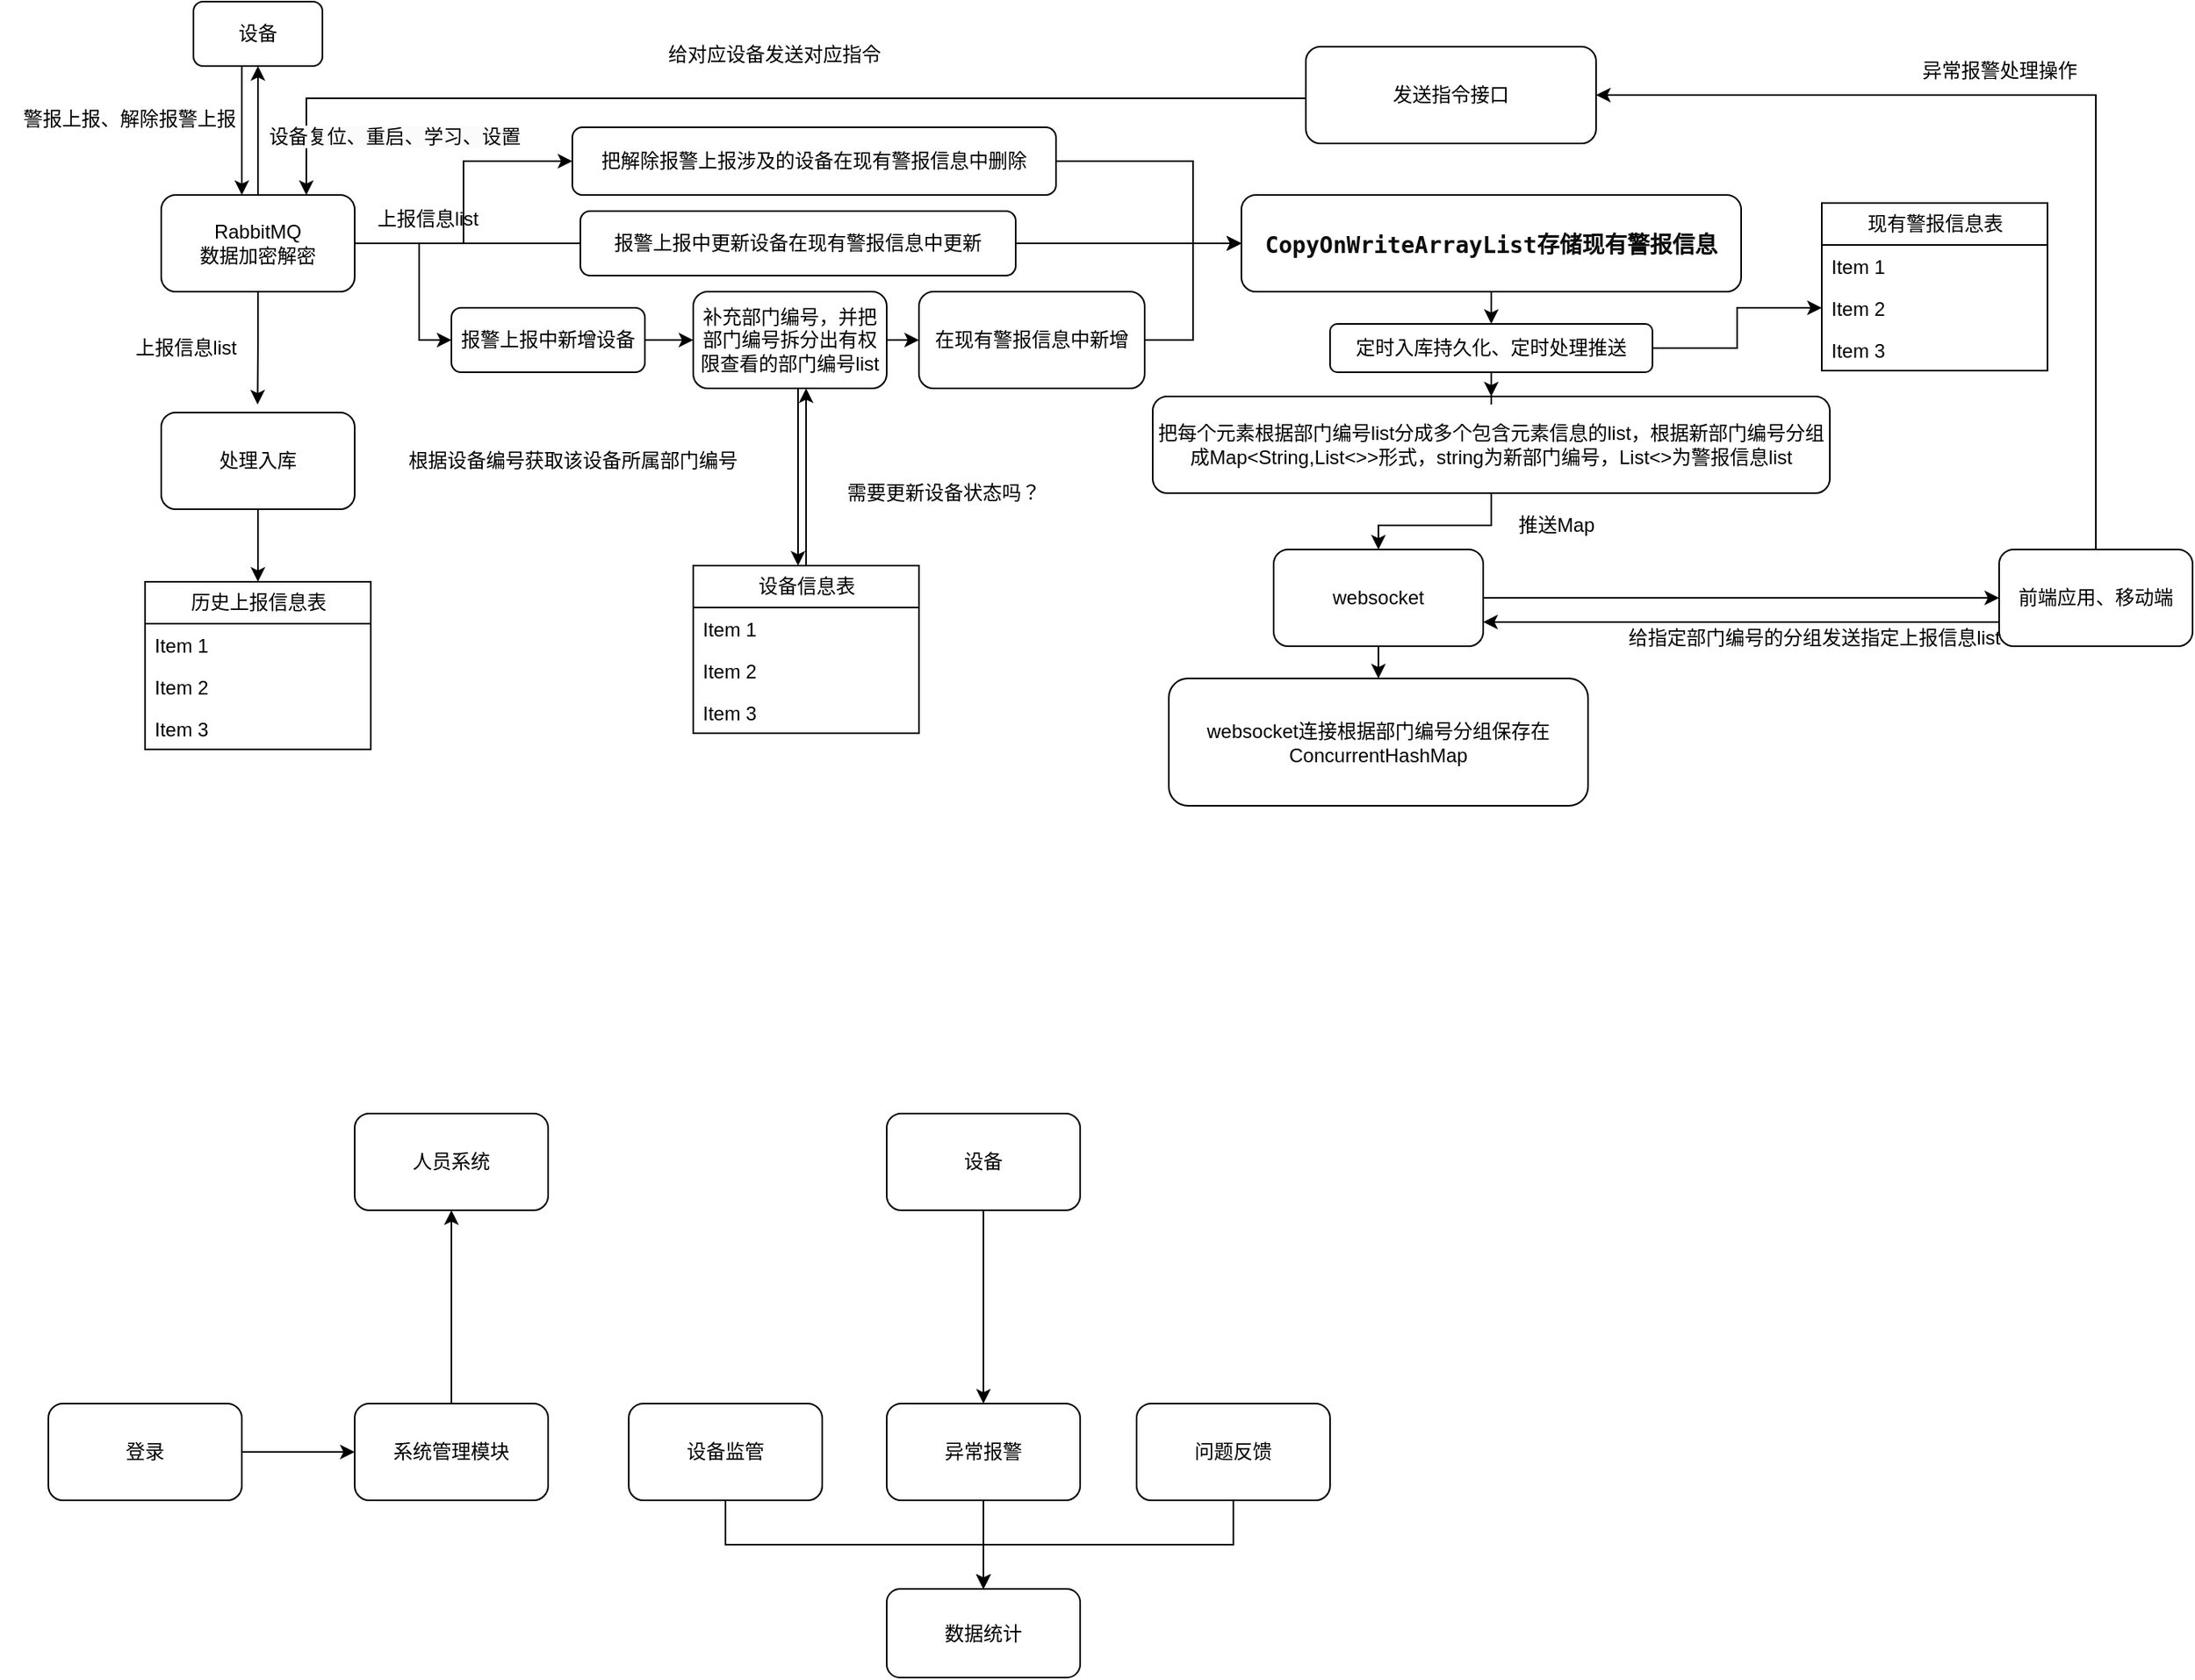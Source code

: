 <mxfile version="23.1.5" type="github">
  <diagram name="Page-1" id="c37626ed-c26b-45fb-9056-f9ebc6bb27b6">
    <mxGraphModel dx="914" dy="1381" grid="1" gridSize="10" guides="1" tooltips="1" connect="1" arrows="1" fold="1" page="1" pageScale="1" pageWidth="1100" pageHeight="850" background="none" math="0" shadow="0">
      <root>
        <mxCell id="0" />
        <mxCell id="1" parent="0" />
        <mxCell id="BwZW3aH1JovADfxMem91-28" style="edgeStyle=orthogonalEdgeStyle;rounded=0;orthogonalLoop=1;jettySize=auto;html=1;exitX=1;exitY=0.5;exitDx=0;exitDy=0;entryX=0;entryY=0.5;entryDx=0;entryDy=0;" parent="1" source="BwZW3aH1JovADfxMem91-5" target="BwZW3aH1JovADfxMem91-27" edge="1">
          <mxGeometry relative="1" as="geometry" />
        </mxCell>
        <mxCell id="BwZW3aH1JovADfxMem91-32" style="edgeStyle=orthogonalEdgeStyle;rounded=0;orthogonalLoop=1;jettySize=auto;html=1;exitX=0;exitY=0.5;exitDx=0;exitDy=0;entryX=0;entryY=0.5;entryDx=0;entryDy=0;" parent="1" source="BwZW3aH1JovADfxMem91-33" target="BwZW3aH1JovADfxMem91-31" edge="1">
          <mxGeometry relative="1" as="geometry">
            <Array as="points">
              <mxPoint x="330" y="-520" />
              <mxPoint x="260" y="-520" />
              <mxPoint x="260" y="-430" />
            </Array>
          </mxGeometry>
        </mxCell>
        <mxCell id="BwZW3aH1JovADfxMem91-65" style="edgeStyle=orthogonalEdgeStyle;rounded=0;orthogonalLoop=1;jettySize=auto;html=1;exitX=0.5;exitY=1;exitDx=0;exitDy=0;" parent="1" source="BwZW3aH1JovADfxMem91-5" edge="1">
          <mxGeometry relative="1" as="geometry">
            <mxPoint x="159.769" y="-420" as="targetPoint" />
          </mxGeometry>
        </mxCell>
        <mxCell id="BwZW3aH1JovADfxMem91-69" style="edgeStyle=orthogonalEdgeStyle;rounded=0;orthogonalLoop=1;jettySize=auto;html=1;exitX=0.5;exitY=0;exitDx=0;exitDy=0;entryX=0.5;entryY=1;entryDx=0;entryDy=0;" parent="1" source="BwZW3aH1JovADfxMem91-5" target="BwZW3aH1JovADfxMem91-7" edge="1">
          <mxGeometry relative="1" as="geometry" />
        </mxCell>
        <mxCell id="BwZW3aH1JovADfxMem91-5" value="RabbitMQ&lt;br&gt;数据加密解密" style="rounded=1;whiteSpace=wrap;html=1;" parent="1" vertex="1">
          <mxGeometry x="100" y="-550" width="120" height="60" as="geometry" />
        </mxCell>
        <mxCell id="BwZW3aH1JovADfxMem91-6" style="edgeStyle=orthogonalEdgeStyle;rounded=0;orthogonalLoop=1;jettySize=auto;html=1;exitX=0.5;exitY=1;exitDx=0;exitDy=0;entryX=0.5;entryY=0;entryDx=0;entryDy=0;" parent="1" edge="1">
          <mxGeometry relative="1" as="geometry">
            <mxPoint x="150" y="-630" as="sourcePoint" />
            <mxPoint x="150" y="-550" as="targetPoint" />
            <Array as="points">
              <mxPoint x="150" y="-600" />
              <mxPoint x="150" y="-600" />
            </Array>
          </mxGeometry>
        </mxCell>
        <mxCell id="BwZW3aH1JovADfxMem91-7" value="设备" style="rounded=1;whiteSpace=wrap;html=1;" parent="1" vertex="1">
          <mxGeometry x="120" y="-670" width="80" height="40" as="geometry" />
        </mxCell>
        <mxCell id="BwZW3aH1JovADfxMem91-10" value="警报上报、解除报警上报" style="text;html=1;align=center;verticalAlign=middle;resizable=0;points=[];autosize=1;strokeColor=none;fillColor=none;" parent="1" vertex="1">
          <mxGeometry y="-612" width="160" height="30" as="geometry" />
        </mxCell>
        <mxCell id="BwZW3aH1JovADfxMem91-53" style="edgeStyle=orthogonalEdgeStyle;rounded=0;orthogonalLoop=1;jettySize=auto;html=1;exitX=0;exitY=0.75;exitDx=0;exitDy=0;entryX=1;entryY=0.75;entryDx=0;entryDy=0;" parent="1" source="BwZW3aH1JovADfxMem91-12" target="BwZW3aH1JovADfxMem91-47" edge="1">
          <mxGeometry relative="1" as="geometry" />
        </mxCell>
        <mxCell id="BwZW3aH1JovADfxMem91-72" style="edgeStyle=orthogonalEdgeStyle;rounded=0;orthogonalLoop=1;jettySize=auto;html=1;exitX=0.5;exitY=0;exitDx=0;exitDy=0;entryX=1;entryY=0.5;entryDx=0;entryDy=0;" parent="1" source="BwZW3aH1JovADfxMem91-12" target="BwZW3aH1JovADfxMem91-71" edge="1">
          <mxGeometry relative="1" as="geometry" />
        </mxCell>
        <mxCell id="BwZW3aH1JovADfxMem91-12" value="前端应用、移动端" style="rounded=1;whiteSpace=wrap;html=1;" parent="1" vertex="1">
          <mxGeometry x="1240" y="-330" width="120" height="60" as="geometry" />
        </mxCell>
        <mxCell id="BwZW3aH1JovADfxMem91-42" style="edgeStyle=orthogonalEdgeStyle;rounded=0;orthogonalLoop=1;jettySize=auto;html=1;exitX=1;exitY=0.5;exitDx=0;exitDy=0;entryX=0;entryY=0.5;entryDx=0;entryDy=0;" parent="1" source="BwZW3aH1JovADfxMem91-13" target="BwZW3aH1JovADfxMem91-41" edge="1">
          <mxGeometry relative="1" as="geometry" />
        </mxCell>
        <mxCell id="BwZW3aH1JovADfxMem91-13" value="补充部门编号，并把部门编号拆分出有权限查看的部门编号list" style="rounded=1;whiteSpace=wrap;html=1;" parent="1" vertex="1">
          <mxGeometry x="430" y="-490" width="120" height="60" as="geometry" />
        </mxCell>
        <mxCell id="BwZW3aH1JovADfxMem91-14" style="edgeStyle=orthogonalEdgeStyle;rounded=0;orthogonalLoop=1;jettySize=auto;html=1;exitX=0.5;exitY=1;exitDx=0;exitDy=0;" parent="1" edge="1">
          <mxGeometry relative="1" as="geometry">
            <mxPoint x="495" y="-430" as="sourcePoint" />
            <mxPoint x="495" y="-320" as="targetPoint" />
          </mxGeometry>
        </mxCell>
        <mxCell id="BwZW3aH1JovADfxMem91-15" style="edgeStyle=orthogonalEdgeStyle;rounded=0;orthogonalLoop=1;jettySize=auto;html=1;exitX=0.5;exitY=0;exitDx=0;exitDy=0;entryX=0.5;entryY=1;entryDx=0;entryDy=0;" parent="1" source="BwZW3aH1JovADfxMem91-16" edge="1">
          <mxGeometry relative="1" as="geometry">
            <mxPoint x="500" y="-430" as="targetPoint" />
          </mxGeometry>
        </mxCell>
        <mxCell id="BwZW3aH1JovADfxMem91-16" value="设备信息表" style="swimlane;fontStyle=0;childLayout=stackLayout;horizontal=1;startSize=26;fillColor=none;horizontalStack=0;resizeParent=1;resizeParentMax=0;resizeLast=0;collapsible=1;marginBottom=0;html=1;" parent="1" vertex="1">
          <mxGeometry x="430" y="-320" width="140" height="104" as="geometry" />
        </mxCell>
        <mxCell id="BwZW3aH1JovADfxMem91-17" value="Item 1" style="text;strokeColor=none;fillColor=none;align=left;verticalAlign=top;spacingLeft=4;spacingRight=4;overflow=hidden;rotatable=0;points=[[0,0.5],[1,0.5]];portConstraint=eastwest;whiteSpace=wrap;html=1;" parent="BwZW3aH1JovADfxMem91-16" vertex="1">
          <mxGeometry y="26" width="140" height="26" as="geometry" />
        </mxCell>
        <mxCell id="BwZW3aH1JovADfxMem91-18" value="Item 2" style="text;strokeColor=none;fillColor=none;align=left;verticalAlign=top;spacingLeft=4;spacingRight=4;overflow=hidden;rotatable=0;points=[[0,0.5],[1,0.5]];portConstraint=eastwest;whiteSpace=wrap;html=1;" parent="BwZW3aH1JovADfxMem91-16" vertex="1">
          <mxGeometry y="52" width="140" height="26" as="geometry" />
        </mxCell>
        <mxCell id="BwZW3aH1JovADfxMem91-19" value="Item 3" style="text;strokeColor=none;fillColor=none;align=left;verticalAlign=top;spacingLeft=4;spacingRight=4;overflow=hidden;rotatable=0;points=[[0,0.5],[1,0.5]];portConstraint=eastwest;whiteSpace=wrap;html=1;" parent="BwZW3aH1JovADfxMem91-16" vertex="1">
          <mxGeometry y="78" width="140" height="26" as="geometry" />
        </mxCell>
        <mxCell id="BwZW3aH1JovADfxMem91-20" value="根据设备编号获取该设备所属部门编号" style="text;html=1;align=center;verticalAlign=middle;resizable=0;points=[];autosize=1;strokeColor=none;fillColor=none;" parent="1" vertex="1">
          <mxGeometry x="240" y="-400" width="230" height="30" as="geometry" />
        </mxCell>
        <mxCell id="BwZW3aH1JovADfxMem91-21" value="上报信息list" style="text;html=1;align=center;verticalAlign=middle;resizable=0;points=[];autosize=1;strokeColor=none;fillColor=none;" parent="1" vertex="1">
          <mxGeometry x="220" y="-550" width="90" height="30" as="geometry" />
        </mxCell>
        <mxCell id="BwZW3aH1JovADfxMem91-56" style="edgeStyle=orthogonalEdgeStyle;rounded=0;orthogonalLoop=1;jettySize=auto;html=1;exitX=0.5;exitY=1;exitDx=0;exitDy=0;entryX=0.5;entryY=0;entryDx=0;entryDy=0;" parent="1" source="BwZW3aH1JovADfxMem91-22" target="BwZW3aH1JovADfxMem91-47" edge="1">
          <mxGeometry relative="1" as="geometry" />
        </mxCell>
        <mxCell id="BwZW3aH1JovADfxMem91-22" value="把每个元素根据部门编号list分成多个包含元素信息的list，根据新部门编号分组成Map&amp;lt;String,List&amp;lt;&amp;gt;&amp;gt;形式，string为新部门编号，List&amp;lt;&amp;gt;为警报信息list" style="rounded=1;whiteSpace=wrap;html=1;" parent="1" vertex="1">
          <mxGeometry x="715" y="-425" width="420" height="60" as="geometry" />
        </mxCell>
        <mxCell id="BwZW3aH1JovADfxMem91-35" style="edgeStyle=orthogonalEdgeStyle;rounded=0;orthogonalLoop=1;jettySize=auto;html=1;exitX=1;exitY=0.5;exitDx=0;exitDy=0;" parent="1" source="BwZW3aH1JovADfxMem91-27" target="BwZW3aH1JovADfxMem91-29" edge="1">
          <mxGeometry relative="1" as="geometry">
            <Array as="points">
              <mxPoint x="740" y="-571" />
              <mxPoint x="740" y="-520" />
            </Array>
          </mxGeometry>
        </mxCell>
        <mxCell id="BwZW3aH1JovADfxMem91-27" value="把解除报警上报涉及的设备在现有警报信息中删除" style="rounded=1;whiteSpace=wrap;html=1;" parent="1" vertex="1">
          <mxGeometry x="355" y="-592" width="300" height="42" as="geometry" />
        </mxCell>
        <mxCell id="B3f5naRNZ-6CLpXUY2Xy-55" style="edgeStyle=orthogonalEdgeStyle;rounded=0;orthogonalLoop=1;jettySize=auto;html=1;exitX=0.5;exitY=1;exitDx=0;exitDy=0;entryX=0.5;entryY=0;entryDx=0;entryDy=0;" edge="1" parent="1" source="BwZW3aH1JovADfxMem91-29" target="B3f5naRNZ-6CLpXUY2Xy-54">
          <mxGeometry relative="1" as="geometry" />
        </mxCell>
        <mxCell id="BwZW3aH1JovADfxMem91-29" value="&lt;strong style=&quot;border: 0px solid rgb(227, 227, 227); box-sizing: border-box; --tw-border-spacing-x: 0; --tw-border-spacing-y: 0; --tw-translate-x: 0; --tw-translate-y: 0; --tw-rotate: 0; --tw-skew-x: 0; --tw-skew-y: 0; --tw-scale-x: 1; --tw-scale-y: 1; --tw-pan-x: ; --tw-pan-y: ; --tw-pinch-zoom: ; --tw-scroll-snap-strictness: proximity; --tw-gradient-from-position: ; --tw-gradient-via-position: ; --tw-gradient-to-position: ; --tw-ordinal: ; --tw-slashed-zero: ; --tw-numeric-figure: ; --tw-numeric-spacing: ; --tw-numeric-fraction: ; --tw-ring-inset: ; --tw-ring-offset-width: 0px; --tw-ring-offset-color: #fff; --tw-ring-color: rgba(69,89,164,.5); --tw-ring-offset-shadow: 0 0 transparent; --tw-ring-shadow: 0 0 transparent; --tw-shadow: 0 0 transparent; --tw-shadow-colored: 0 0 transparent; --tw-blur: ; --tw-brightness: ; --tw-contrast: ; --tw-grayscale: ; --tw-hue-rotate: ; --tw-invert: ; --tw-saturate: ; --tw-sepia: ; --tw-drop-shadow: ; --tw-backdrop-blur: ; --tw-backdrop-brightness: ; --tw-backdrop-contrast: ; --tw-backdrop-grayscale: ; --tw-backdrop-hue-rotate: ; --tw-backdrop-invert: ; --tw-backdrop-opacity: ; --tw-backdrop-saturate: ; --tw-backdrop-sepia: ; font-weight: 600; color: rgb(13, 13, 13); font-family: Söhne, ui-sans-serif, system-ui, -apple-system, &amp;quot;Segoe UI&amp;quot;, Roboto, Ubuntu, Cantarell, &amp;quot;Noto Sans&amp;quot;, sans-serif, &amp;quot;Helvetica Neue&amp;quot;, Arial, &amp;quot;Apple Color Emoji&amp;quot;, &amp;quot;Segoe UI Emoji&amp;quot;, &amp;quot;Segoe UI Symbol&amp;quot;, &amp;quot;Noto Color Emoji&amp;quot;; font-size: 16px; font-style: normal; font-variant-ligatures: normal; font-variant-caps: normal; letter-spacing: normal; orphans: 2; text-align: left; text-indent: 0px; text-transform: none; widows: 2; word-spacing: 0px; -webkit-text-stroke-width: 0px; background-color: rgb(255, 255, 255); text-decoration-thickness: initial; text-decoration-style: initial; text-decoration-color: initial;&quot;&gt;&lt;code style=&quot;border: 0px solid rgb(227, 227, 227); box-sizing: border-box; --tw-border-spacing-x: 0; --tw-border-spacing-y: 0; --tw-translate-x: 0; --tw-translate-y: 0; --tw-rotate: 0; --tw-skew-x: 0; --tw-skew-y: 0; --tw-scale-x: 1; --tw-scale-y: 1; --tw-pan-x: ; --tw-pan-y: ; --tw-pinch-zoom: ; --tw-scroll-snap-strictness: proximity; --tw-gradient-from-position: ; --tw-gradient-via-position: ; --tw-gradient-to-position: ; --tw-ordinal: ; --tw-slashed-zero: ; --tw-numeric-figure: ; --tw-numeric-spacing: ; --tw-numeric-fraction: ; --tw-ring-inset: ; --tw-ring-offset-width: 0px; --tw-ring-offset-color: #fff; --tw-ring-color: rgba(69,89,164,.5); --tw-ring-offset-shadow: 0 0 transparent; --tw-ring-shadow: 0 0 transparent; --tw-shadow: 0 0 transparent; --tw-shadow-colored: 0 0 transparent; --tw-blur: ; --tw-brightness: ; --tw-contrast: ; --tw-grayscale: ; --tw-hue-rotate: ; --tw-invert: ; --tw-saturate: ; --tw-sepia: ; --tw-drop-shadow: ; --tw-backdrop-blur: ; --tw-backdrop-brightness: ; --tw-backdrop-contrast: ; --tw-backdrop-grayscale: ; --tw-backdrop-hue-rotate: ; --tw-backdrop-invert: ; --tw-backdrop-opacity: ; --tw-backdrop-saturate: ; --tw-backdrop-sepia: ; font-family: &amp;quot;Söhne Mono&amp;quot;, Monaco, &amp;quot;Andale Mono&amp;quot;, &amp;quot;Ubuntu Mono&amp;quot;, monospace !important; font-size: 0.875em; color: var(--tw-prose-code); font-weight: 600;&quot;&gt;CopyOnWriteArrayList存储现有警报信息&lt;/code&gt;&lt;/strong&gt;" style="rounded=1;whiteSpace=wrap;html=1;" parent="1" vertex="1">
          <mxGeometry x="770" y="-550" width="310" height="60" as="geometry" />
        </mxCell>
        <mxCell id="BwZW3aH1JovADfxMem91-40" style="edgeStyle=orthogonalEdgeStyle;rounded=0;orthogonalLoop=1;jettySize=auto;html=1;exitX=1;exitY=0.5;exitDx=0;exitDy=0;entryX=0;entryY=0.5;entryDx=0;entryDy=0;" parent="1" source="BwZW3aH1JovADfxMem91-31" target="BwZW3aH1JovADfxMem91-13" edge="1">
          <mxGeometry relative="1" as="geometry" />
        </mxCell>
        <mxCell id="BwZW3aH1JovADfxMem91-31" value="&lt;span style=&quot;color: rgb(0, 0, 0); font-family: Helvetica; font-size: 12px; font-style: normal; font-variant-ligatures: normal; font-variant-caps: normal; font-weight: 400; letter-spacing: normal; orphans: 2; text-align: center; text-indent: 0px; text-transform: none; widows: 2; word-spacing: 0px; -webkit-text-stroke-width: 0px; background-color: rgb(251, 251, 251); text-decoration-thickness: initial; text-decoration-style: initial; text-decoration-color: initial; float: none; display: inline !important;&quot;&gt;报警上报中新增设备&lt;/span&gt;" style="rounded=1;whiteSpace=wrap;html=1;" parent="1" vertex="1">
          <mxGeometry x="280" y="-480" width="120" height="40" as="geometry" />
        </mxCell>
        <mxCell id="BwZW3aH1JovADfxMem91-39" style="edgeStyle=orthogonalEdgeStyle;rounded=0;orthogonalLoop=1;jettySize=auto;html=1;exitX=1;exitY=0.5;exitDx=0;exitDy=0;entryX=0;entryY=0.5;entryDx=0;entryDy=0;" parent="1" source="BwZW3aH1JovADfxMem91-33" target="BwZW3aH1JovADfxMem91-29" edge="1">
          <mxGeometry relative="1" as="geometry" />
        </mxCell>
        <mxCell id="BwZW3aH1JovADfxMem91-33" value="报警上报中更新设备在现有警报信息中更新" style="rounded=1;whiteSpace=wrap;html=1;" parent="1" vertex="1">
          <mxGeometry x="360" y="-540" width="270" height="40" as="geometry" />
        </mxCell>
        <mxCell id="BwZW3aH1JovADfxMem91-43" style="edgeStyle=orthogonalEdgeStyle;rounded=0;orthogonalLoop=1;jettySize=auto;html=1;exitX=1;exitY=0.5;exitDx=0;exitDy=0;entryX=0;entryY=0.5;entryDx=0;entryDy=0;" parent="1" source="BwZW3aH1JovADfxMem91-41" target="BwZW3aH1JovADfxMem91-29" edge="1">
          <mxGeometry relative="1" as="geometry" />
        </mxCell>
        <mxCell id="BwZW3aH1JovADfxMem91-41" value="在现有警报信息中新增" style="rounded=1;whiteSpace=wrap;html=1;" parent="1" vertex="1">
          <mxGeometry x="570" y="-490" width="140" height="60" as="geometry" />
        </mxCell>
        <mxCell id="BwZW3aH1JovADfxMem91-48" style="edgeStyle=orthogonalEdgeStyle;rounded=0;orthogonalLoop=1;jettySize=auto;html=1;entryX=0;entryY=0.5;entryDx=0;entryDy=0;" parent="1" source="BwZW3aH1JovADfxMem91-47" target="BwZW3aH1JovADfxMem91-12" edge="1">
          <mxGeometry relative="1" as="geometry" />
        </mxCell>
        <mxCell id="BwZW3aH1JovADfxMem91-55" style="edgeStyle=orthogonalEdgeStyle;rounded=0;orthogonalLoop=1;jettySize=auto;html=1;exitX=0.5;exitY=1;exitDx=0;exitDy=0;entryX=0.5;entryY=0;entryDx=0;entryDy=0;" parent="1" source="BwZW3aH1JovADfxMem91-47" target="BwZW3aH1JovADfxMem91-54" edge="1">
          <mxGeometry relative="1" as="geometry" />
        </mxCell>
        <mxCell id="BwZW3aH1JovADfxMem91-47" value="websocket" style="rounded=1;whiteSpace=wrap;html=1;" parent="1" vertex="1">
          <mxGeometry x="790" y="-330" width="130" height="60" as="geometry" />
        </mxCell>
        <mxCell id="BwZW3aH1JovADfxMem91-50" value="推送Map" style="text;html=1;align=center;verticalAlign=middle;resizable=0;points=[];autosize=1;strokeColor=none;fillColor=none;" parent="1" vertex="1">
          <mxGeometry x="930" y="-360" width="70" height="30" as="geometry" />
        </mxCell>
        <mxCell id="BwZW3aH1JovADfxMem91-51" value="给指定部门编号的分组发送指定上报信息list" style="text;html=1;align=center;verticalAlign=middle;resizable=0;points=[];autosize=1;strokeColor=none;fillColor=none;" parent="1" vertex="1">
          <mxGeometry x="1000" y="-290" width="250" height="30" as="geometry" />
        </mxCell>
        <mxCell id="BwZW3aH1JovADfxMem91-54" value="websocket连接根据部门编号分组保存在ConcurrentHashMap" style="rounded=1;whiteSpace=wrap;html=1;" parent="1" vertex="1">
          <mxGeometry x="725" y="-250" width="260" height="79" as="geometry" />
        </mxCell>
        <mxCell id="BwZW3aH1JovADfxMem91-64" style="edgeStyle=orthogonalEdgeStyle;rounded=0;orthogonalLoop=1;jettySize=auto;html=1;exitX=0.5;exitY=1;exitDx=0;exitDy=0;entryX=0.5;entryY=0;entryDx=0;entryDy=0;" parent="1" source="BwZW3aH1JovADfxMem91-58" target="BwZW3aH1JovADfxMem91-59" edge="1">
          <mxGeometry relative="1" as="geometry" />
        </mxCell>
        <mxCell id="BwZW3aH1JovADfxMem91-58" value="处理入库" style="rounded=1;whiteSpace=wrap;html=1;" parent="1" vertex="1">
          <mxGeometry x="100" y="-415" width="120" height="60" as="geometry" />
        </mxCell>
        <mxCell id="BwZW3aH1JovADfxMem91-59" value="历史上报信息表" style="swimlane;fontStyle=0;childLayout=stackLayout;horizontal=1;startSize=26;fillColor=none;horizontalStack=0;resizeParent=1;resizeParentMax=0;resizeLast=0;collapsible=1;marginBottom=0;html=1;" parent="1" vertex="1">
          <mxGeometry x="90" y="-310" width="140" height="104" as="geometry" />
        </mxCell>
        <mxCell id="BwZW3aH1JovADfxMem91-60" value="Item 1" style="text;strokeColor=none;fillColor=none;align=left;verticalAlign=top;spacingLeft=4;spacingRight=4;overflow=hidden;rotatable=0;points=[[0,0.5],[1,0.5]];portConstraint=eastwest;whiteSpace=wrap;html=1;" parent="BwZW3aH1JovADfxMem91-59" vertex="1">
          <mxGeometry y="26" width="140" height="26" as="geometry" />
        </mxCell>
        <mxCell id="BwZW3aH1JovADfxMem91-61" value="Item 2" style="text;strokeColor=none;fillColor=none;align=left;verticalAlign=top;spacingLeft=4;spacingRight=4;overflow=hidden;rotatable=0;points=[[0,0.5],[1,0.5]];portConstraint=eastwest;whiteSpace=wrap;html=1;" parent="BwZW3aH1JovADfxMem91-59" vertex="1">
          <mxGeometry y="52" width="140" height="26" as="geometry" />
        </mxCell>
        <mxCell id="BwZW3aH1JovADfxMem91-62" value="Item 3" style="text;strokeColor=none;fillColor=none;align=left;verticalAlign=top;spacingLeft=4;spacingRight=4;overflow=hidden;rotatable=0;points=[[0,0.5],[1,0.5]];portConstraint=eastwest;whiteSpace=wrap;html=1;" parent="BwZW3aH1JovADfxMem91-59" vertex="1">
          <mxGeometry y="78" width="140" height="26" as="geometry" />
        </mxCell>
        <mxCell id="BwZW3aH1JovADfxMem91-66" value="上报信息list" style="text;html=1;align=center;verticalAlign=middle;resizable=0;points=[];autosize=1;strokeColor=none;fillColor=none;" parent="1" vertex="1">
          <mxGeometry x="70" y="-470" width="90" height="30" as="geometry" />
        </mxCell>
        <mxCell id="BwZW3aH1JovADfxMem91-68" value="需要更新设备状态吗？" style="text;html=1;align=center;verticalAlign=middle;resizable=0;points=[];autosize=1;strokeColor=none;fillColor=none;" parent="1" vertex="1">
          <mxGeometry x="515" y="-380" width="140" height="30" as="geometry" />
        </mxCell>
        <mxCell id="BwZW3aH1JovADfxMem91-73" style="edgeStyle=orthogonalEdgeStyle;rounded=0;orthogonalLoop=1;jettySize=auto;html=1;exitX=0;exitY=0.5;exitDx=0;exitDy=0;entryX=0.75;entryY=0;entryDx=0;entryDy=0;" parent="1" source="BwZW3aH1JovADfxMem91-71" target="BwZW3aH1JovADfxMem91-5" edge="1">
          <mxGeometry relative="1" as="geometry">
            <Array as="points">
              <mxPoint x="870" y="-610" />
              <mxPoint x="190" y="-610" />
            </Array>
          </mxGeometry>
        </mxCell>
        <mxCell id="BwZW3aH1JovADfxMem91-71" value="发送指令接口" style="rounded=1;whiteSpace=wrap;html=1;" parent="1" vertex="1">
          <mxGeometry x="810" y="-642" width="180" height="60" as="geometry" />
        </mxCell>
        <mxCell id="BwZW3aH1JovADfxMem91-74" value="异常报警处理操作" style="text;html=1;align=center;verticalAlign=middle;resizable=0;points=[];autosize=1;strokeColor=none;fillColor=none;" parent="1" vertex="1">
          <mxGeometry x="1180" y="-642" width="120" height="30" as="geometry" />
        </mxCell>
        <mxCell id="BwZW3aH1JovADfxMem91-75" value="&lt;span style=&quot;color: rgb(0, 0, 0); font-family: Helvetica; font-size: 12px; font-style: normal; font-variant-ligatures: normal; font-variant-caps: normal; font-weight: 400; letter-spacing: normal; orphans: 2; text-align: center; text-indent: 0px; text-transform: none; widows: 2; word-spacing: 0px; -webkit-text-stroke-width: 0px; background-color: rgb(251, 251, 251); text-decoration-thickness: initial; text-decoration-style: initial; text-decoration-color: initial; float: none; display: inline !important;&quot;&gt;设备复位、重启、学习、设置&lt;/span&gt;" style="text;whiteSpace=wrap;html=1;" parent="1" vertex="1">
          <mxGeometry x="165" y="-600" width="190" height="40" as="geometry" />
        </mxCell>
        <mxCell id="BwZW3aH1JovADfxMem91-76" value="给对应设备发送对应指令" style="text;html=1;align=center;verticalAlign=middle;resizable=0;points=[];autosize=1;strokeColor=none;fillColor=none;" parent="1" vertex="1">
          <mxGeometry x="400" y="-652" width="160" height="30" as="geometry" />
        </mxCell>
        <mxCell id="B3f5naRNZ-6CLpXUY2Xy-56" style="edgeStyle=orthogonalEdgeStyle;rounded=0;orthogonalLoop=1;jettySize=auto;html=1;exitX=0.5;exitY=1;exitDx=0;exitDy=0;" edge="1" parent="1" source="B3f5naRNZ-6CLpXUY2Xy-54" target="BwZW3aH1JovADfxMem91-22">
          <mxGeometry relative="1" as="geometry" />
        </mxCell>
        <mxCell id="B3f5naRNZ-6CLpXUY2Xy-62" style="edgeStyle=orthogonalEdgeStyle;rounded=0;orthogonalLoop=1;jettySize=auto;html=1;exitX=1;exitY=0.5;exitDx=0;exitDy=0;entryX=0;entryY=0.5;entryDx=0;entryDy=0;" edge="1" parent="1" source="B3f5naRNZ-6CLpXUY2Xy-54" target="B3f5naRNZ-6CLpXUY2Xy-60">
          <mxGeometry relative="1" as="geometry" />
        </mxCell>
        <mxCell id="B3f5naRNZ-6CLpXUY2Xy-54" value="定时入库持久化、定时处理推送" style="rounded=1;whiteSpace=wrap;html=1;" vertex="1" parent="1">
          <mxGeometry x="825" y="-470" width="200" height="30" as="geometry" />
        </mxCell>
        <mxCell id="B3f5naRNZ-6CLpXUY2Xy-58" value="现有警报信息表" style="swimlane;fontStyle=0;childLayout=stackLayout;horizontal=1;startSize=26;fillColor=none;horizontalStack=0;resizeParent=1;resizeParentMax=0;resizeLast=0;collapsible=1;marginBottom=0;html=1;" vertex="1" parent="1">
          <mxGeometry x="1130" y="-545" width="140" height="104" as="geometry" />
        </mxCell>
        <mxCell id="B3f5naRNZ-6CLpXUY2Xy-59" value="Item 1" style="text;strokeColor=none;fillColor=none;align=left;verticalAlign=top;spacingLeft=4;spacingRight=4;overflow=hidden;rotatable=0;points=[[0,0.5],[1,0.5]];portConstraint=eastwest;whiteSpace=wrap;html=1;" vertex="1" parent="B3f5naRNZ-6CLpXUY2Xy-58">
          <mxGeometry y="26" width="140" height="26" as="geometry" />
        </mxCell>
        <mxCell id="B3f5naRNZ-6CLpXUY2Xy-60" value="Item 2" style="text;strokeColor=none;fillColor=none;align=left;verticalAlign=top;spacingLeft=4;spacingRight=4;overflow=hidden;rotatable=0;points=[[0,0.5],[1,0.5]];portConstraint=eastwest;whiteSpace=wrap;html=1;" vertex="1" parent="B3f5naRNZ-6CLpXUY2Xy-58">
          <mxGeometry y="52" width="140" height="26" as="geometry" />
        </mxCell>
        <mxCell id="B3f5naRNZ-6CLpXUY2Xy-61" value="Item 3" style="text;strokeColor=none;fillColor=none;align=left;verticalAlign=top;spacingLeft=4;spacingRight=4;overflow=hidden;rotatable=0;points=[[0,0.5],[1,0.5]];portConstraint=eastwest;whiteSpace=wrap;html=1;" vertex="1" parent="B3f5naRNZ-6CLpXUY2Xy-58">
          <mxGeometry y="78" width="140" height="26" as="geometry" />
        </mxCell>
        <mxCell id="B3f5naRNZ-6CLpXUY2Xy-75" style="edgeStyle=orthogonalEdgeStyle;rounded=0;orthogonalLoop=1;jettySize=auto;html=1;exitX=1;exitY=0.5;exitDx=0;exitDy=0;entryX=0;entryY=0.5;entryDx=0;entryDy=0;" edge="1" parent="1" source="B3f5naRNZ-6CLpXUY2Xy-63" target="B3f5naRNZ-6CLpXUY2Xy-64">
          <mxGeometry relative="1" as="geometry" />
        </mxCell>
        <mxCell id="B3f5naRNZ-6CLpXUY2Xy-63" value="登录" style="rounded=1;whiteSpace=wrap;html=1;" vertex="1" parent="1">
          <mxGeometry x="30" y="200" width="120" height="60" as="geometry" />
        </mxCell>
        <mxCell id="B3f5naRNZ-6CLpXUY2Xy-76" style="edgeStyle=orthogonalEdgeStyle;rounded=0;orthogonalLoop=1;jettySize=auto;html=1;exitX=0.5;exitY=0;exitDx=0;exitDy=0;entryX=0.5;entryY=1;entryDx=0;entryDy=0;" edge="1" parent="1" source="B3f5naRNZ-6CLpXUY2Xy-64" target="B3f5naRNZ-6CLpXUY2Xy-65">
          <mxGeometry relative="1" as="geometry" />
        </mxCell>
        <mxCell id="B3f5naRNZ-6CLpXUY2Xy-64" value="系统管理模块" style="rounded=1;whiteSpace=wrap;html=1;" vertex="1" parent="1">
          <mxGeometry x="220" y="200" width="120" height="60" as="geometry" />
        </mxCell>
        <mxCell id="B3f5naRNZ-6CLpXUY2Xy-65" value="人员系统" style="rounded=1;whiteSpace=wrap;html=1;" vertex="1" parent="1">
          <mxGeometry x="220" y="20" width="120" height="60" as="geometry" />
        </mxCell>
        <mxCell id="B3f5naRNZ-6CLpXUY2Xy-80" style="edgeStyle=orthogonalEdgeStyle;rounded=0;orthogonalLoop=1;jettySize=auto;html=1;exitX=0.5;exitY=1;exitDx=0;exitDy=0;entryX=0.5;entryY=0;entryDx=0;entryDy=0;" edge="1" parent="1" source="B3f5naRNZ-6CLpXUY2Xy-66" target="B3f5naRNZ-6CLpXUY2Xy-67">
          <mxGeometry relative="1" as="geometry" />
        </mxCell>
        <mxCell id="B3f5naRNZ-6CLpXUY2Xy-66" value="设备监管" style="rounded=1;whiteSpace=wrap;html=1;" vertex="1" parent="1">
          <mxGeometry x="390" y="200" width="120" height="60" as="geometry" />
        </mxCell>
        <mxCell id="B3f5naRNZ-6CLpXUY2Xy-67" value="数据统计" style="rounded=1;whiteSpace=wrap;html=1;" vertex="1" parent="1">
          <mxGeometry x="550" y="315" width="120" height="55" as="geometry" />
        </mxCell>
        <mxCell id="B3f5naRNZ-6CLpXUY2Xy-82" style="edgeStyle=orthogonalEdgeStyle;rounded=0;orthogonalLoop=1;jettySize=auto;html=1;exitX=0.5;exitY=1;exitDx=0;exitDy=0;entryX=0.5;entryY=0;entryDx=0;entryDy=0;" edge="1" parent="1" source="B3f5naRNZ-6CLpXUY2Xy-68" target="B3f5naRNZ-6CLpXUY2Xy-67">
          <mxGeometry relative="1" as="geometry" />
        </mxCell>
        <mxCell id="B3f5naRNZ-6CLpXUY2Xy-68" value="问题反馈" style="rounded=1;whiteSpace=wrap;html=1;" vertex="1" parent="1">
          <mxGeometry x="705" y="200" width="120" height="60" as="geometry" />
        </mxCell>
        <mxCell id="B3f5naRNZ-6CLpXUY2Xy-83" style="edgeStyle=orthogonalEdgeStyle;rounded=0;orthogonalLoop=1;jettySize=auto;html=1;exitX=0.5;exitY=1;exitDx=0;exitDy=0;entryX=0.5;entryY=0;entryDx=0;entryDy=0;" edge="1" parent="1" source="B3f5naRNZ-6CLpXUY2Xy-69" target="B3f5naRNZ-6CLpXUY2Xy-67">
          <mxGeometry relative="1" as="geometry" />
        </mxCell>
        <mxCell id="B3f5naRNZ-6CLpXUY2Xy-69" value="异常报警" style="rounded=1;whiteSpace=wrap;html=1;" vertex="1" parent="1">
          <mxGeometry x="550" y="200" width="120" height="60" as="geometry" />
        </mxCell>
        <mxCell id="B3f5naRNZ-6CLpXUY2Xy-79" style="edgeStyle=orthogonalEdgeStyle;rounded=0;orthogonalLoop=1;jettySize=auto;html=1;exitX=0.5;exitY=1;exitDx=0;exitDy=0;entryX=0.5;entryY=0;entryDx=0;entryDy=0;" edge="1" parent="1" source="B3f5naRNZ-6CLpXUY2Xy-77" target="B3f5naRNZ-6CLpXUY2Xy-69">
          <mxGeometry relative="1" as="geometry" />
        </mxCell>
        <mxCell id="B3f5naRNZ-6CLpXUY2Xy-77" value="设备" style="rounded=1;whiteSpace=wrap;html=1;" vertex="1" parent="1">
          <mxGeometry x="550" y="20" width="120" height="60" as="geometry" />
        </mxCell>
      </root>
    </mxGraphModel>
  </diagram>
</mxfile>
